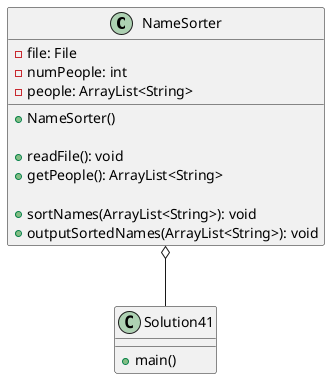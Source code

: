 /*
 *  UCF COP3330 Fall 2021 Assignment 4 Solutions
 *  Copyright 2021 first_name last_name
 */

@startuml
'https://plantuml.com/sequence-diagram

NameSorter o-- Solution41

class Solution41 {
    + main()
        'Creates NameSorter object and uses it to manage names
}

class NameSorter {
    - file: File
    - numPeople: int
    - people: ArrayList<String>

    + NameSorter()
        'Initializes the amount of people to 0

    + readFile(): void
    + getPeople(): ArrayList<String>

    + sortNames(ArrayList<String>): void
    + outputSortedNames(ArrayList<String>): void
}

@enduml